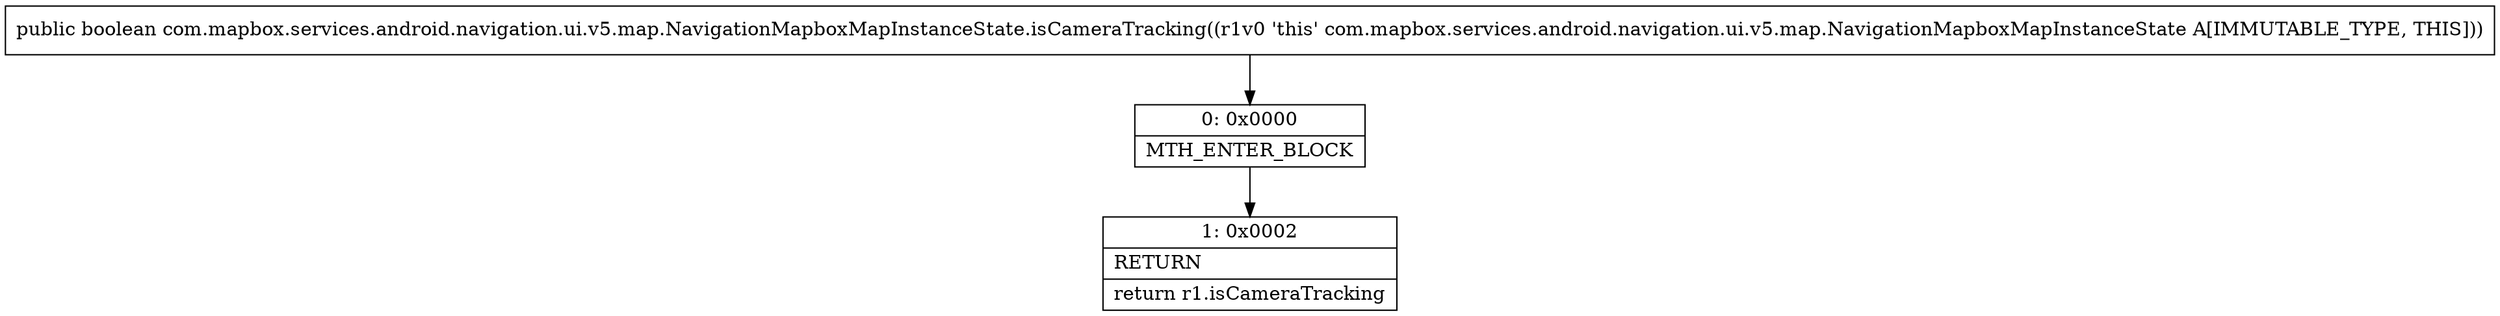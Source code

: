 digraph "CFG forcom.mapbox.services.android.navigation.ui.v5.map.NavigationMapboxMapInstanceState.isCameraTracking()Z" {
Node_0 [shape=record,label="{0\:\ 0x0000|MTH_ENTER_BLOCK\l}"];
Node_1 [shape=record,label="{1\:\ 0x0002|RETURN\l|return r1.isCameraTracking\l}"];
MethodNode[shape=record,label="{public boolean com.mapbox.services.android.navigation.ui.v5.map.NavigationMapboxMapInstanceState.isCameraTracking((r1v0 'this' com.mapbox.services.android.navigation.ui.v5.map.NavigationMapboxMapInstanceState A[IMMUTABLE_TYPE, THIS])) }"];
MethodNode -> Node_0;
Node_0 -> Node_1;
}


